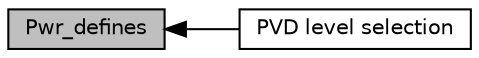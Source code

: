 digraph "Pwr_defines"
{
  edge [fontname="Helvetica",fontsize="10",labelfontname="Helvetica",labelfontsize="10"];
  node [fontname="Helvetica",fontsize="10",shape=record];
  rankdir=LR;
  Node0 [label="Pwr_defines",height=0.2,width=0.4,color="black", fillcolor="grey75", style="filled", fontcolor="black"];
  Node1 [label="PVD level selection",height=0.2,width=0.4,color="black", fillcolor="white", style="filled",URL="$group__pwr__pls.html"];
  Node0->Node1 [shape=plaintext, dir="back", style="solid"];
}
